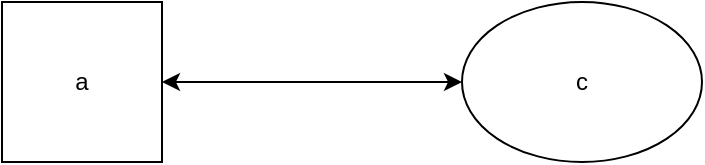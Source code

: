 <mxfile>
    <diagram id="sWgCjdYztQFh1ezxrF-R" name="Page-1">
        <mxGraphModel dx="949" dy="439" grid="1" gridSize="10" guides="1" tooltips="1" connect="1" arrows="1" fold="1" page="1" pageScale="1" pageWidth="827" pageHeight="1169" math="0" shadow="0">
            <root>
                <mxCell id="0"/>
                <mxCell id="1" parent="0"/>
                <mxCell id="2" value="a" style="whiteSpace=wrap;html=1;aspect=fixed;" parent="1" vertex="1">
                    <mxGeometry x="80" y="60" width="80" height="80" as="geometry"/>
                </mxCell>
                <mxCell id="3" value="" style="endArrow=classic;startArrow=classic;html=1;exitX=1;exitY=0.5;exitDx=0;exitDy=0;entryX=0;entryY=0.5;entryDx=0;entryDy=0;" parent="1" source="2" target="4" edge="1">
                    <mxGeometry width="50" height="50" relative="1" as="geometry">
                        <mxPoint x="320" y="160" as="sourcePoint"/>
                        <mxPoint x="380" y="140" as="targetPoint"/>
                    </mxGeometry>
                </mxCell>
                <mxCell id="4" value="c" style="ellipse;whiteSpace=wrap;html=1;" parent="1" vertex="1">
                    <mxGeometry x="310" y="60" width="120" height="80" as="geometry"/>
                </mxCell>
            </root>
        </mxGraphModel>
    </diagram>
</mxfile>